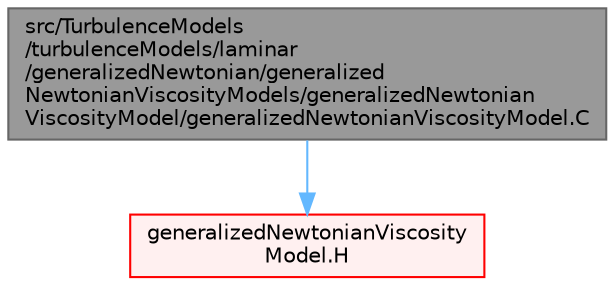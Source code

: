 digraph "src/TurbulenceModels/turbulenceModels/laminar/generalizedNewtonian/generalizedNewtonianViscosityModels/generalizedNewtonianViscosityModel/generalizedNewtonianViscosityModel.C"
{
 // LATEX_PDF_SIZE
  bgcolor="transparent";
  edge [fontname=Helvetica,fontsize=10,labelfontname=Helvetica,labelfontsize=10];
  node [fontname=Helvetica,fontsize=10,shape=box,height=0.2,width=0.4];
  Node1 [id="Node000001",label="src/TurbulenceModels\l/turbulenceModels/laminar\l/generalizedNewtonian/generalized\lNewtonianViscosityModels/generalizedNewtonian\lViscosityModel/generalizedNewtonianViscosityModel.C",height=0.2,width=0.4,color="gray40", fillcolor="grey60", style="filled", fontcolor="black",tooltip=" "];
  Node1 -> Node2 [id="edge1_Node000001_Node000002",color="steelblue1",style="solid",tooltip=" "];
  Node2 [id="Node000002",label="generalizedNewtonianViscosity\lModel.H",height=0.2,width=0.4,color="red", fillcolor="#FFF0F0", style="filled",URL="$generalizedNewtonianViscosityModel_8H.html",tooltip=" "];
}
